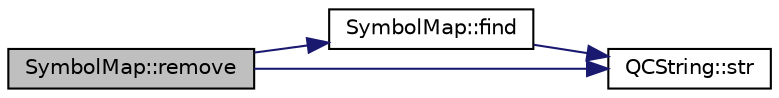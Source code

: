digraph "SymbolMap::remove"
{
 // LATEX_PDF_SIZE
  edge [fontname="Helvetica",fontsize="10",labelfontname="Helvetica",labelfontsize="10"];
  node [fontname="Helvetica",fontsize="10",shape=record];
  rankdir="LR";
  Node1 [label="SymbolMap::remove",height=0.2,width=0.4,color="black", fillcolor="grey75", style="filled", fontcolor="black",tooltip="Remove a symbol def from the map that was stored under key name."];
  Node1 -> Node2 [color="midnightblue",fontsize="10",style="solid",fontname="Helvetica"];
  Node2 [label="SymbolMap::find",height=0.2,width=0.4,color="black", fillcolor="white", style="filled",URL="$classSymbolMap.html#abd4aed07bc7ac9abd15f1046875a4698",tooltip=" "];
  Node2 -> Node3 [color="midnightblue",fontsize="10",style="solid",fontname="Helvetica"];
  Node3 [label="QCString::str",height=0.2,width=0.4,color="black", fillcolor="white", style="filled",URL="$classQCString.html#a9824b07232eea418ab3b3e7dc3178eec",tooltip=" "];
  Node1 -> Node3 [color="midnightblue",fontsize="10",style="solid",fontname="Helvetica"];
}
